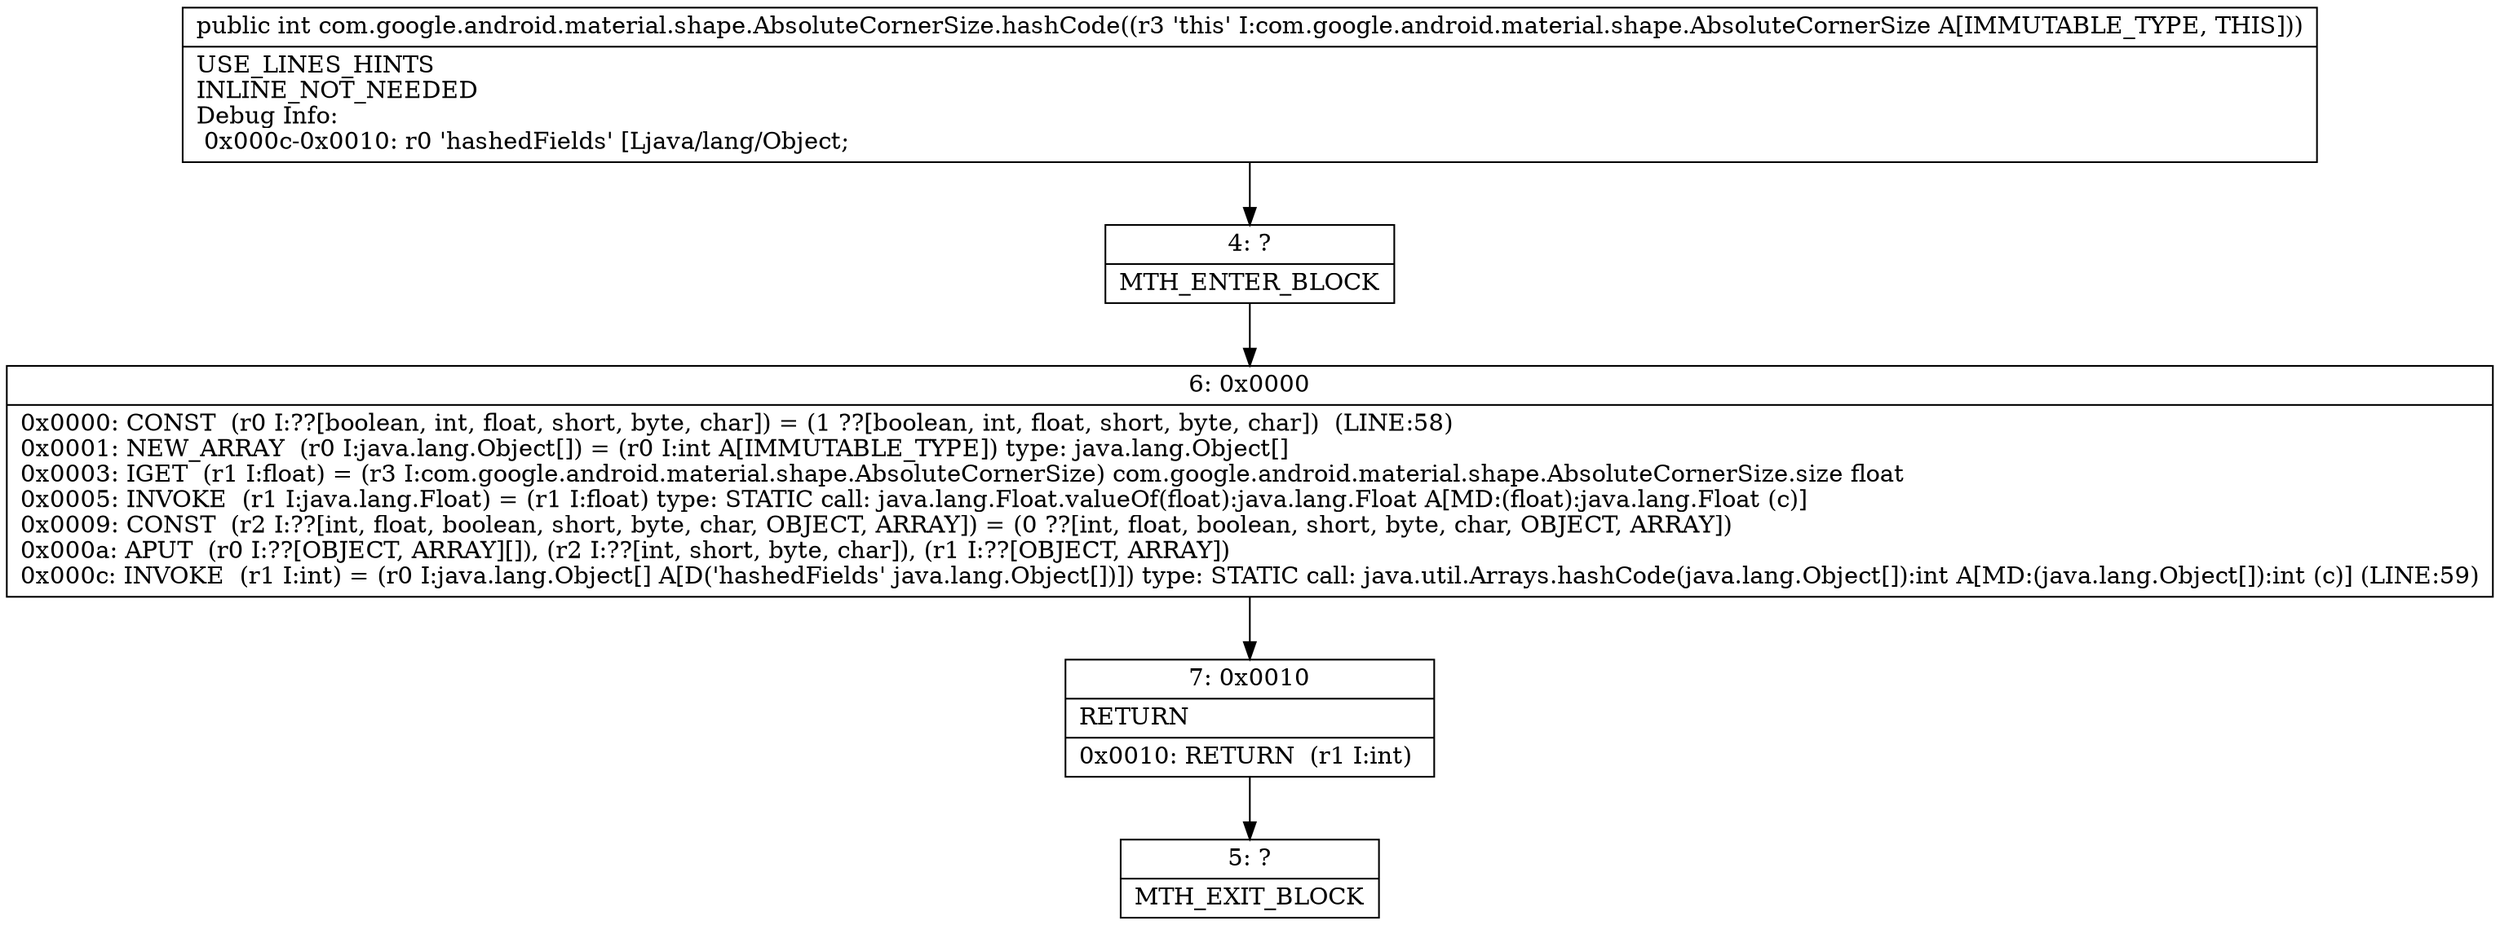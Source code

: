 digraph "CFG forcom.google.android.material.shape.AbsoluteCornerSize.hashCode()I" {
Node_4 [shape=record,label="{4\:\ ?|MTH_ENTER_BLOCK\l}"];
Node_6 [shape=record,label="{6\:\ 0x0000|0x0000: CONST  (r0 I:??[boolean, int, float, short, byte, char]) = (1 ??[boolean, int, float, short, byte, char])  (LINE:58)\l0x0001: NEW_ARRAY  (r0 I:java.lang.Object[]) = (r0 I:int A[IMMUTABLE_TYPE]) type: java.lang.Object[] \l0x0003: IGET  (r1 I:float) = (r3 I:com.google.android.material.shape.AbsoluteCornerSize) com.google.android.material.shape.AbsoluteCornerSize.size float \l0x0005: INVOKE  (r1 I:java.lang.Float) = (r1 I:float) type: STATIC call: java.lang.Float.valueOf(float):java.lang.Float A[MD:(float):java.lang.Float (c)]\l0x0009: CONST  (r2 I:??[int, float, boolean, short, byte, char, OBJECT, ARRAY]) = (0 ??[int, float, boolean, short, byte, char, OBJECT, ARRAY]) \l0x000a: APUT  (r0 I:??[OBJECT, ARRAY][]), (r2 I:??[int, short, byte, char]), (r1 I:??[OBJECT, ARRAY]) \l0x000c: INVOKE  (r1 I:int) = (r0 I:java.lang.Object[] A[D('hashedFields' java.lang.Object[])]) type: STATIC call: java.util.Arrays.hashCode(java.lang.Object[]):int A[MD:(java.lang.Object[]):int (c)] (LINE:59)\l}"];
Node_7 [shape=record,label="{7\:\ 0x0010|RETURN\l|0x0010: RETURN  (r1 I:int) \l}"];
Node_5 [shape=record,label="{5\:\ ?|MTH_EXIT_BLOCK\l}"];
MethodNode[shape=record,label="{public int com.google.android.material.shape.AbsoluteCornerSize.hashCode((r3 'this' I:com.google.android.material.shape.AbsoluteCornerSize A[IMMUTABLE_TYPE, THIS]))  | USE_LINES_HINTS\lINLINE_NOT_NEEDED\lDebug Info:\l  0x000c\-0x0010: r0 'hashedFields' [Ljava\/lang\/Object;\l}"];
MethodNode -> Node_4;Node_4 -> Node_6;
Node_6 -> Node_7;
Node_7 -> Node_5;
}

